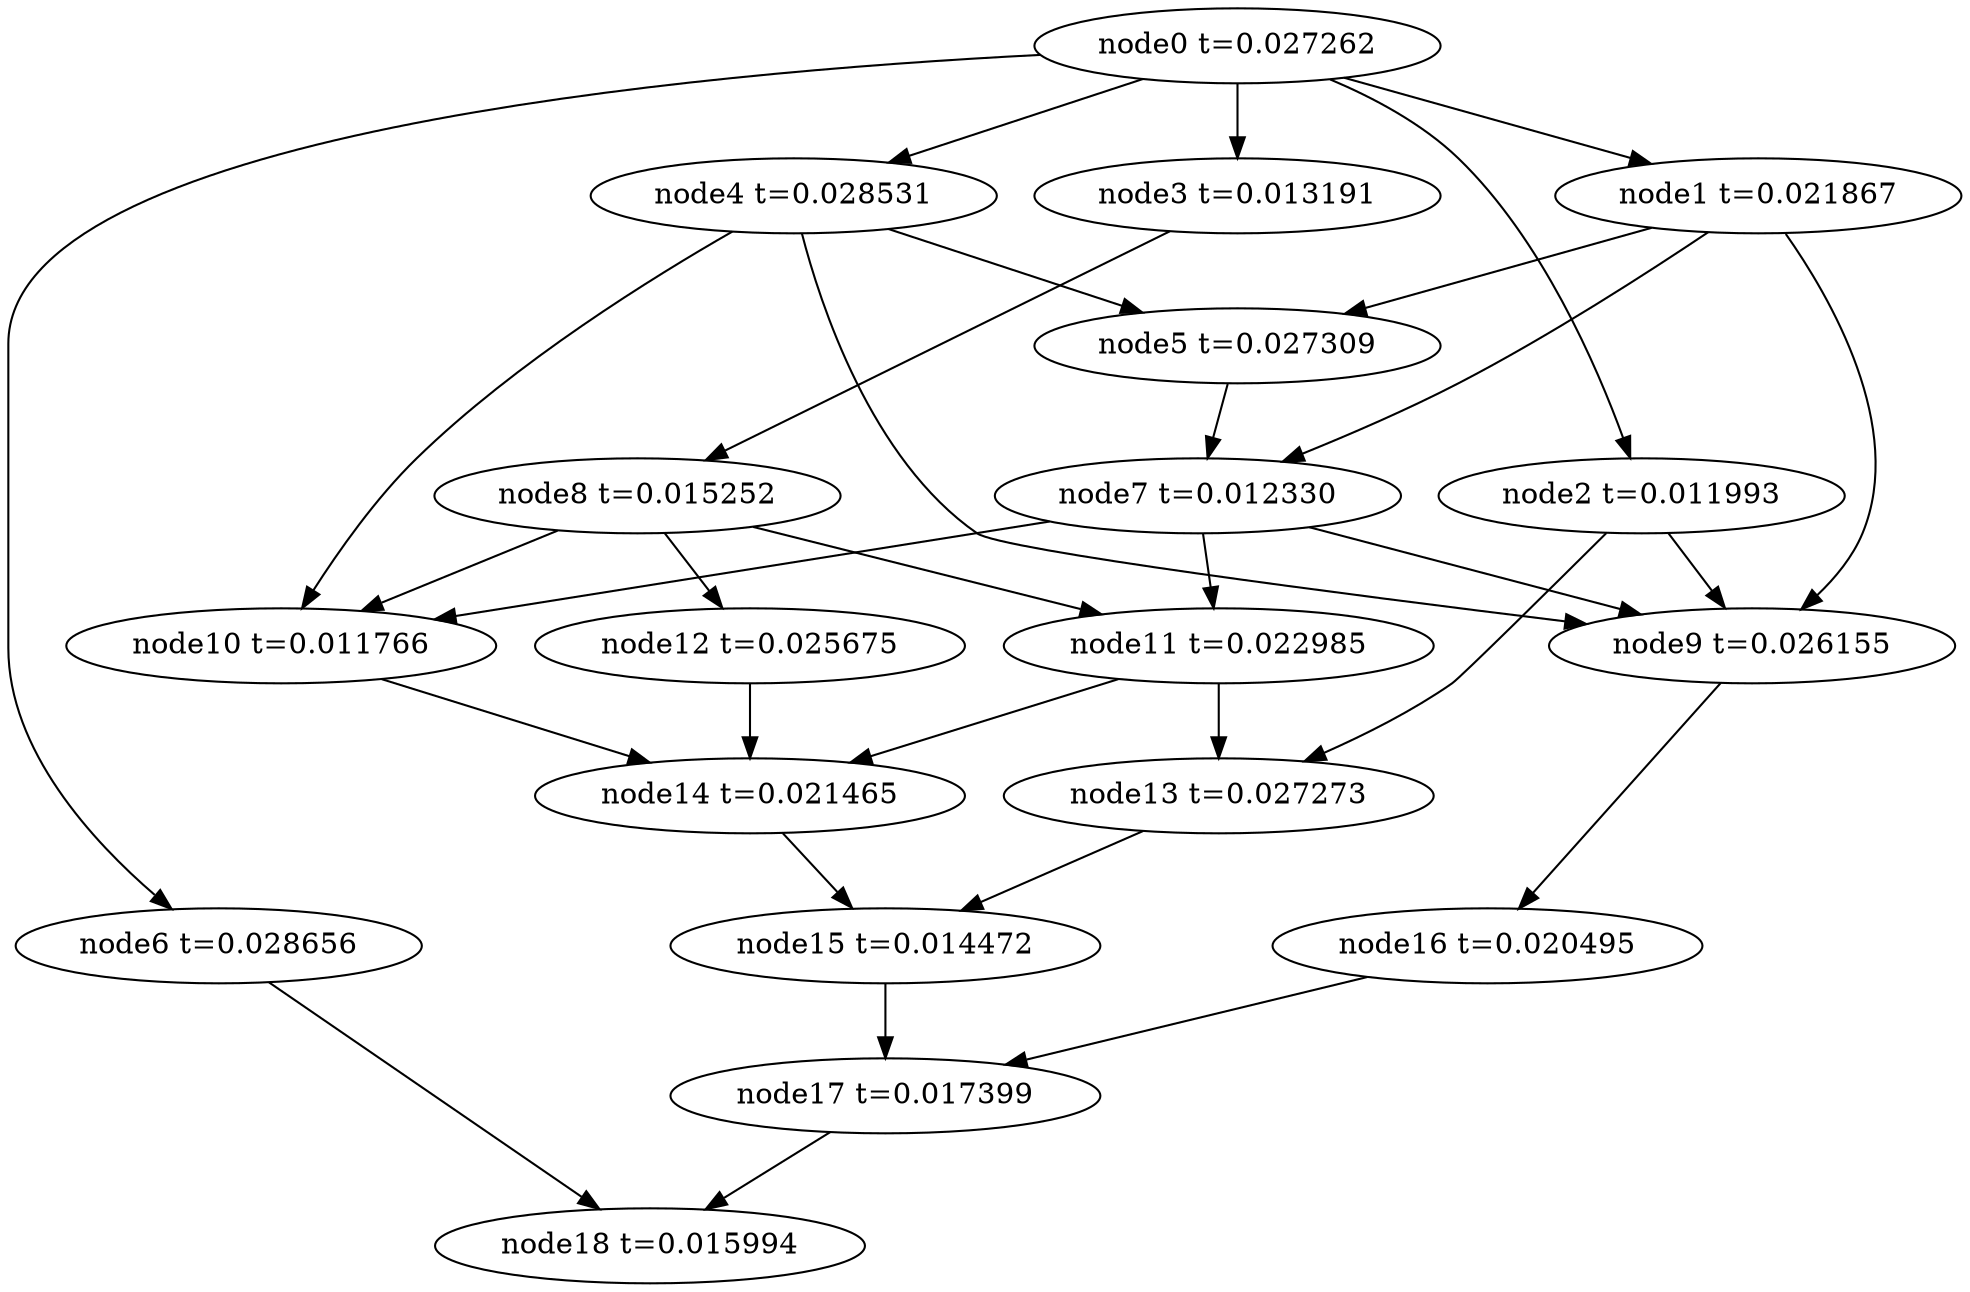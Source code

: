 digraph g{
	node18[label="node18 t=0.015994"]
	node17 -> node18
	node17[label="node17 t=0.017399"];
	node16 -> node17
	node16[label="node16 t=0.020495"];
	node15 -> node17
	node15[label="node15 t=0.014472"];
	node14 -> node15
	node14[label="node14 t=0.021465"];
	node13 -> node15
	node13[label="node13 t=0.027273"];
	node12 -> node14
	node12[label="node12 t=0.025675"];
	node11 -> node14
	node11 -> node13
	node11[label="node11 t=0.022985"];
	node10 -> node14
	node10[label="node10 t=0.011766"];
	node9 -> node16
	node9[label="node9 t=0.026155"];
	node8 -> node12
	node8 -> node11
	node8 -> node10
	node8[label="node8 t=0.015252"];
	node7 -> node11
	node7 -> node10
	node7 -> node9
	node7[label="node7 t=0.012330"];
	node6 -> node18
	node6[label="node6 t=0.028656"];
	node5 -> node7
	node5[label="node5 t=0.027309"];
	node4 -> node10
	node4 -> node9
	node4 -> node5
	node4[label="node4 t=0.028531"];
	node3 -> node8
	node3[label="node3 t=0.013191"];
	node2 -> node13
	node2 -> node9
	node2[label="node2 t=0.011993"];
	node1 -> node9
	node1 -> node7
	node1 -> node5
	node1[label="node1 t=0.021867"];
	node0 -> node6
	node0 -> node4
	node0 -> node3
	node0 -> node2
	node0 -> node1
	node0[label="node0 t=0.027262"];
}
